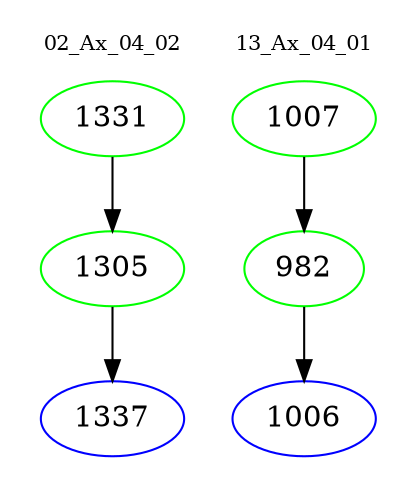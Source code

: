 digraph{
subgraph cluster_0 {
color = white
label = "02_Ax_04_02";
fontsize=10;
T0_1331 [label="1331", color="green"]
T0_1331 -> T0_1305 [color="black"]
T0_1305 [label="1305", color="green"]
T0_1305 -> T0_1337 [color="black"]
T0_1337 [label="1337", color="blue"]
}
subgraph cluster_1 {
color = white
label = "13_Ax_04_01";
fontsize=10;
T1_1007 [label="1007", color="green"]
T1_1007 -> T1_982 [color="black"]
T1_982 [label="982", color="green"]
T1_982 -> T1_1006 [color="black"]
T1_1006 [label="1006", color="blue"]
}
}
